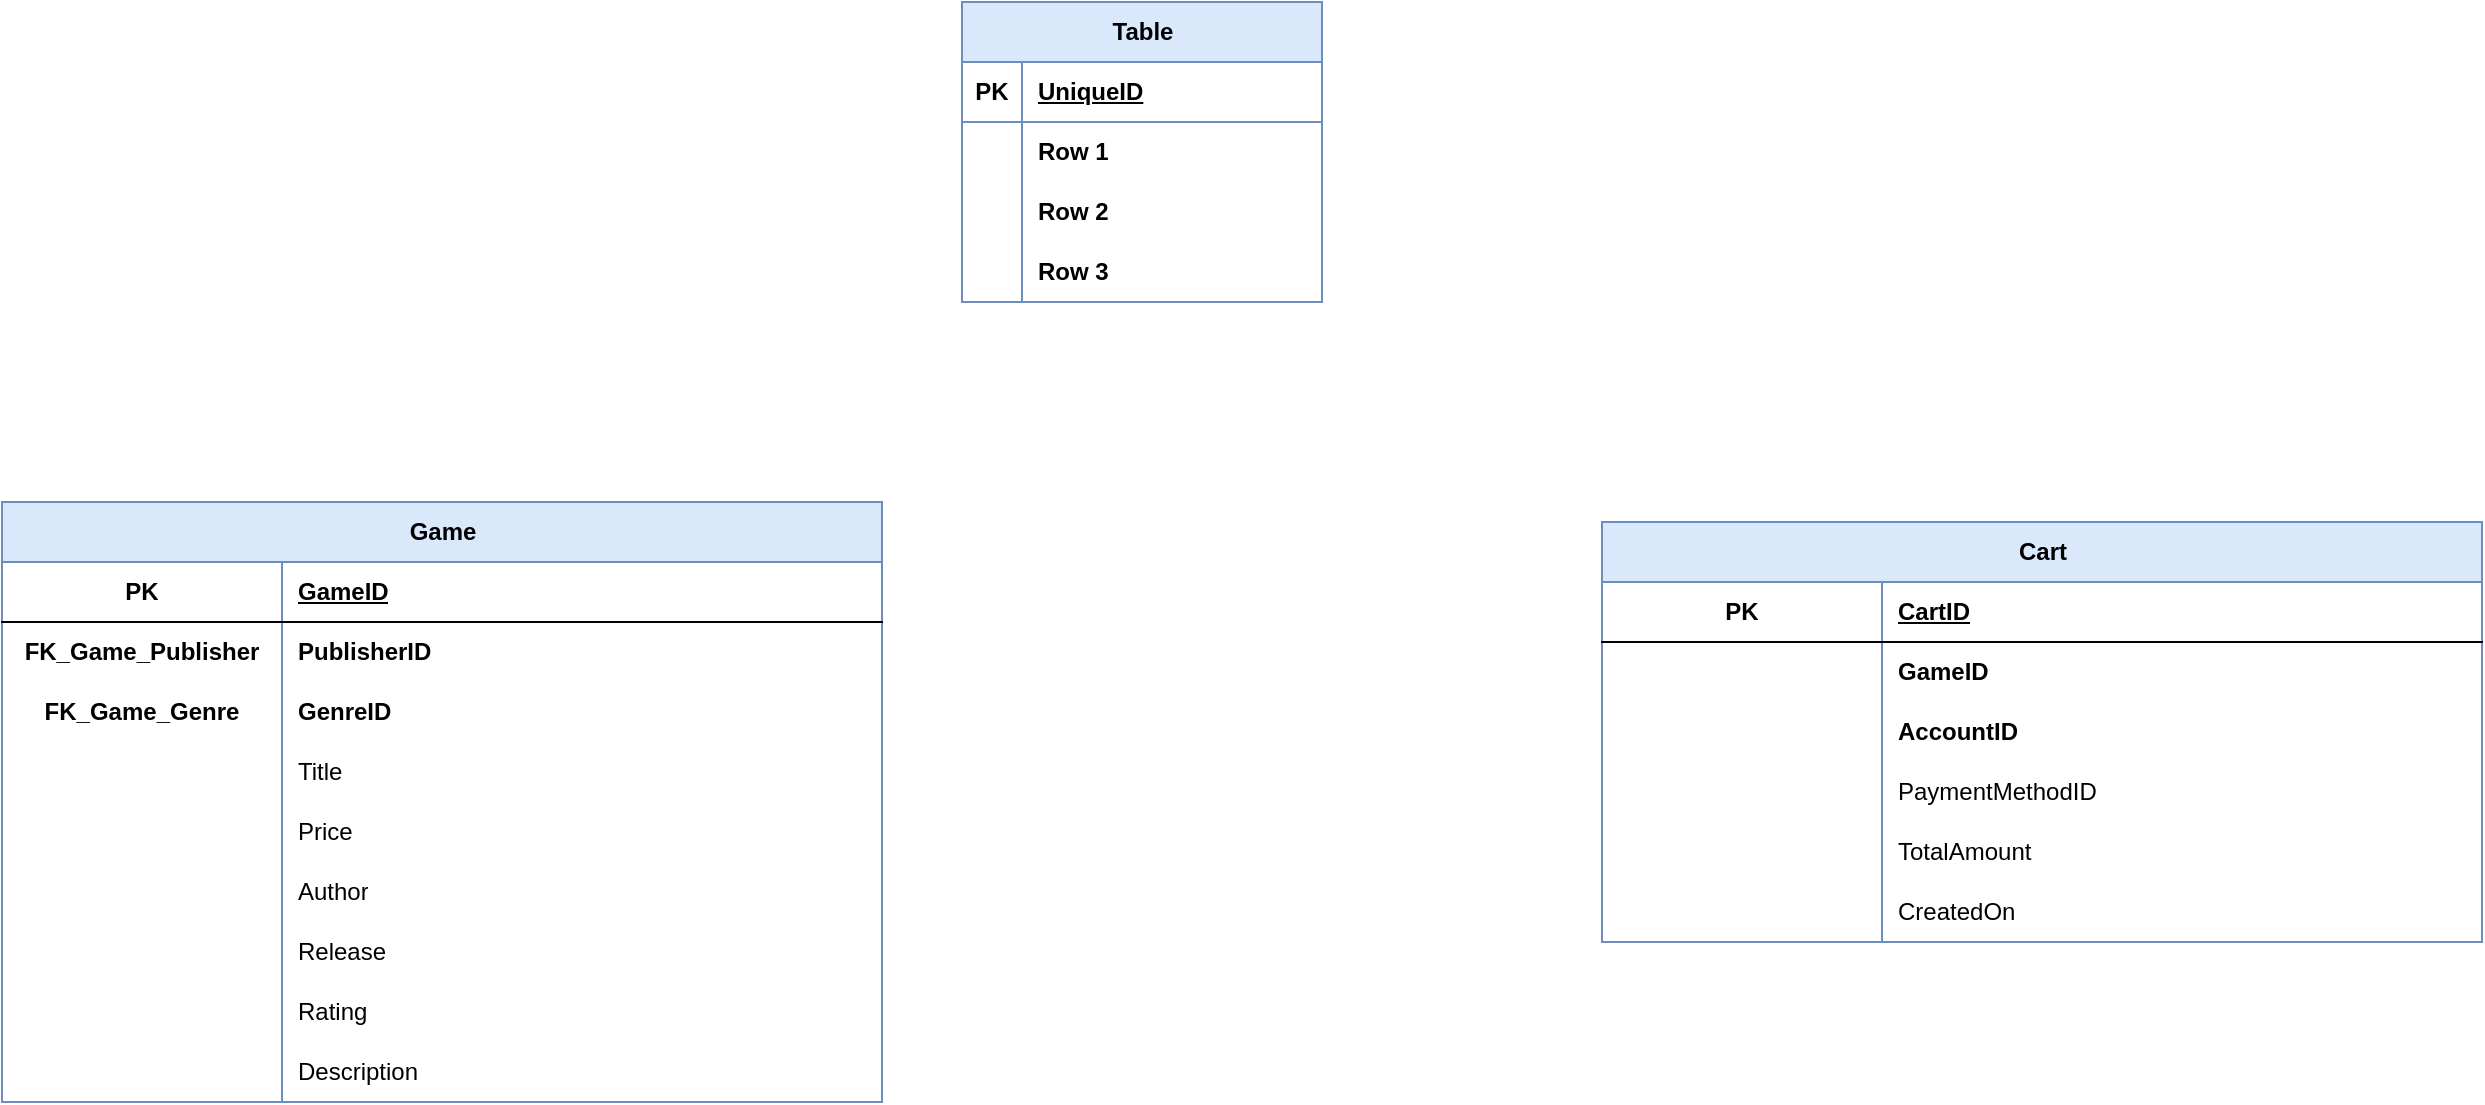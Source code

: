<mxfile version="24.7.8">
  <diagram name="Page-1" id="g3-sS0Uhes2vMbM6VqRu">
    <mxGraphModel dx="819" dy="1288" grid="1" gridSize="10" guides="1" tooltips="1" connect="1" arrows="1" fold="1" page="0" pageScale="1" pageWidth="850" pageHeight="1100" math="0" shadow="0">
      <root>
        <mxCell id="0" />
        <mxCell id="1" parent="0" />
        <mxCell id="YSR5KgTJl9CwZj6ICeMS-41" value="Game" style="shape=table;startSize=30;container=1;collapsible=1;childLayout=tableLayout;fixedRows=1;rowLines=0;fontStyle=1;align=center;resizeLast=1;html=1;fillColor=#dae8fc;strokeColor=#6c8ebf;" vertex="1" parent="1">
          <mxGeometry x="80" y="-360" width="440" height="300" as="geometry" />
        </mxCell>
        <mxCell id="YSR5KgTJl9CwZj6ICeMS-42" value="" style="shape=tableRow;horizontal=0;startSize=0;swimlaneHead=0;swimlaneBody=0;fillColor=none;collapsible=0;dropTarget=0;points=[[0,0.5],[1,0.5]];portConstraint=eastwest;top=0;left=0;right=0;bottom=1;" vertex="1" parent="YSR5KgTJl9CwZj6ICeMS-41">
          <mxGeometry y="30" width="440" height="30" as="geometry" />
        </mxCell>
        <mxCell id="YSR5KgTJl9CwZj6ICeMS-43" value="PK" style="shape=partialRectangle;connectable=0;fillColor=none;top=0;left=0;bottom=0;right=0;fontStyle=1;overflow=hidden;whiteSpace=wrap;html=1;" vertex="1" parent="YSR5KgTJl9CwZj6ICeMS-42">
          <mxGeometry width="140" height="30" as="geometry">
            <mxRectangle width="140" height="30" as="alternateBounds" />
          </mxGeometry>
        </mxCell>
        <mxCell id="YSR5KgTJl9CwZj6ICeMS-44" value="GameID" style="shape=partialRectangle;connectable=0;fillColor=none;top=0;left=0;bottom=0;right=0;align=left;spacingLeft=6;fontStyle=5;overflow=hidden;whiteSpace=wrap;html=1;" vertex="1" parent="YSR5KgTJl9CwZj6ICeMS-42">
          <mxGeometry x="140" width="300" height="30" as="geometry">
            <mxRectangle width="300" height="30" as="alternateBounds" />
          </mxGeometry>
        </mxCell>
        <mxCell id="YSR5KgTJl9CwZj6ICeMS-45" value="" style="shape=tableRow;horizontal=0;startSize=0;swimlaneHead=0;swimlaneBody=0;fillColor=none;collapsible=0;dropTarget=0;points=[[0,0.5],[1,0.5]];portConstraint=eastwest;top=0;left=0;right=0;bottom=0;" vertex="1" parent="YSR5KgTJl9CwZj6ICeMS-41">
          <mxGeometry y="60" width="440" height="30" as="geometry" />
        </mxCell>
        <mxCell id="YSR5KgTJl9CwZj6ICeMS-46" value="FK_Game_Publisher" style="shape=partialRectangle;connectable=0;fillColor=none;top=0;left=0;bottom=0;right=0;editable=1;overflow=hidden;whiteSpace=wrap;html=1;fontStyle=1" vertex="1" parent="YSR5KgTJl9CwZj6ICeMS-45">
          <mxGeometry width="140" height="30" as="geometry">
            <mxRectangle width="140" height="30" as="alternateBounds" />
          </mxGeometry>
        </mxCell>
        <mxCell id="YSR5KgTJl9CwZj6ICeMS-47" value="&lt;b&gt;PublisherID&lt;/b&gt;" style="shape=partialRectangle;connectable=0;fillColor=none;top=0;left=0;bottom=0;right=0;align=left;spacingLeft=6;overflow=hidden;whiteSpace=wrap;html=1;" vertex="1" parent="YSR5KgTJl9CwZj6ICeMS-45">
          <mxGeometry x="140" width="300" height="30" as="geometry">
            <mxRectangle width="300" height="30" as="alternateBounds" />
          </mxGeometry>
        </mxCell>
        <mxCell id="YSR5KgTJl9CwZj6ICeMS-48" value="" style="shape=tableRow;horizontal=0;startSize=0;swimlaneHead=0;swimlaneBody=0;fillColor=none;collapsible=0;dropTarget=0;points=[[0,0.5],[1,0.5]];portConstraint=eastwest;top=0;left=0;right=0;bottom=0;" vertex="1" parent="YSR5KgTJl9CwZj6ICeMS-41">
          <mxGeometry y="90" width="440" height="30" as="geometry" />
        </mxCell>
        <mxCell id="YSR5KgTJl9CwZj6ICeMS-49" value="FK_Game_Genre" style="shape=partialRectangle;connectable=0;fillColor=none;top=0;left=0;bottom=0;right=0;editable=1;overflow=hidden;whiteSpace=wrap;html=1;fontStyle=1" vertex="1" parent="YSR5KgTJl9CwZj6ICeMS-48">
          <mxGeometry width="140" height="30" as="geometry">
            <mxRectangle width="140" height="30" as="alternateBounds" />
          </mxGeometry>
        </mxCell>
        <mxCell id="YSR5KgTJl9CwZj6ICeMS-50" value="&lt;b&gt;GenreID&lt;/b&gt;" style="shape=partialRectangle;connectable=0;fillColor=none;top=0;left=0;bottom=0;right=0;align=left;spacingLeft=6;overflow=hidden;whiteSpace=wrap;html=1;" vertex="1" parent="YSR5KgTJl9CwZj6ICeMS-48">
          <mxGeometry x="140" width="300" height="30" as="geometry">
            <mxRectangle width="300" height="30" as="alternateBounds" />
          </mxGeometry>
        </mxCell>
        <mxCell id="YSR5KgTJl9CwZj6ICeMS-51" value="" style="shape=tableRow;horizontal=0;startSize=0;swimlaneHead=0;swimlaneBody=0;fillColor=none;collapsible=0;dropTarget=0;points=[[0,0.5],[1,0.5]];portConstraint=eastwest;top=0;left=0;right=0;bottom=0;" vertex="1" parent="YSR5KgTJl9CwZj6ICeMS-41">
          <mxGeometry y="120" width="440" height="30" as="geometry" />
        </mxCell>
        <mxCell id="YSR5KgTJl9CwZj6ICeMS-52" value="" style="shape=partialRectangle;connectable=0;fillColor=none;top=0;left=0;bottom=0;right=0;editable=1;overflow=hidden;whiteSpace=wrap;html=1;" vertex="1" parent="YSR5KgTJl9CwZj6ICeMS-51">
          <mxGeometry width="140" height="30" as="geometry">
            <mxRectangle width="140" height="30" as="alternateBounds" />
          </mxGeometry>
        </mxCell>
        <mxCell id="YSR5KgTJl9CwZj6ICeMS-53" value="Title" style="shape=partialRectangle;connectable=0;fillColor=none;top=0;left=0;bottom=0;right=0;align=left;spacingLeft=6;overflow=hidden;whiteSpace=wrap;html=1;" vertex="1" parent="YSR5KgTJl9CwZj6ICeMS-51">
          <mxGeometry x="140" width="300" height="30" as="geometry">
            <mxRectangle width="300" height="30" as="alternateBounds" />
          </mxGeometry>
        </mxCell>
        <mxCell id="YSR5KgTJl9CwZj6ICeMS-63" style="shape=tableRow;horizontal=0;startSize=0;swimlaneHead=0;swimlaneBody=0;fillColor=none;collapsible=0;dropTarget=0;points=[[0,0.5],[1,0.5]];portConstraint=eastwest;top=0;left=0;right=0;bottom=0;" vertex="1" parent="YSR5KgTJl9CwZj6ICeMS-41">
          <mxGeometry y="150" width="440" height="30" as="geometry" />
        </mxCell>
        <mxCell id="YSR5KgTJl9CwZj6ICeMS-64" style="shape=partialRectangle;connectable=0;fillColor=none;top=0;left=0;bottom=0;right=0;editable=1;overflow=hidden;whiteSpace=wrap;html=1;" vertex="1" parent="YSR5KgTJl9CwZj6ICeMS-63">
          <mxGeometry width="140" height="30" as="geometry">
            <mxRectangle width="140" height="30" as="alternateBounds" />
          </mxGeometry>
        </mxCell>
        <mxCell id="YSR5KgTJl9CwZj6ICeMS-65" value="Price" style="shape=partialRectangle;connectable=0;fillColor=none;top=0;left=0;bottom=0;right=0;align=left;spacingLeft=6;overflow=hidden;whiteSpace=wrap;html=1;" vertex="1" parent="YSR5KgTJl9CwZj6ICeMS-63">
          <mxGeometry x="140" width="300" height="30" as="geometry">
            <mxRectangle width="300" height="30" as="alternateBounds" />
          </mxGeometry>
        </mxCell>
        <mxCell id="YSR5KgTJl9CwZj6ICeMS-60" style="shape=tableRow;horizontal=0;startSize=0;swimlaneHead=0;swimlaneBody=0;fillColor=none;collapsible=0;dropTarget=0;points=[[0,0.5],[1,0.5]];portConstraint=eastwest;top=0;left=0;right=0;bottom=0;" vertex="1" parent="YSR5KgTJl9CwZj6ICeMS-41">
          <mxGeometry y="180" width="440" height="30" as="geometry" />
        </mxCell>
        <mxCell id="YSR5KgTJl9CwZj6ICeMS-61" style="shape=partialRectangle;connectable=0;fillColor=none;top=0;left=0;bottom=0;right=0;editable=1;overflow=hidden;whiteSpace=wrap;html=1;" vertex="1" parent="YSR5KgTJl9CwZj6ICeMS-60">
          <mxGeometry width="140" height="30" as="geometry">
            <mxRectangle width="140" height="30" as="alternateBounds" />
          </mxGeometry>
        </mxCell>
        <mxCell id="YSR5KgTJl9CwZj6ICeMS-62" value="Author" style="shape=partialRectangle;connectable=0;fillColor=none;top=0;left=0;bottom=0;right=0;align=left;spacingLeft=6;overflow=hidden;whiteSpace=wrap;html=1;" vertex="1" parent="YSR5KgTJl9CwZj6ICeMS-60">
          <mxGeometry x="140" width="300" height="30" as="geometry">
            <mxRectangle width="300" height="30" as="alternateBounds" />
          </mxGeometry>
        </mxCell>
        <mxCell id="YSR5KgTJl9CwZj6ICeMS-57" style="shape=tableRow;horizontal=0;startSize=0;swimlaneHead=0;swimlaneBody=0;fillColor=none;collapsible=0;dropTarget=0;points=[[0,0.5],[1,0.5]];portConstraint=eastwest;top=0;left=0;right=0;bottom=0;" vertex="1" parent="YSR5KgTJl9CwZj6ICeMS-41">
          <mxGeometry y="210" width="440" height="30" as="geometry" />
        </mxCell>
        <mxCell id="YSR5KgTJl9CwZj6ICeMS-58" style="shape=partialRectangle;connectable=0;fillColor=none;top=0;left=0;bottom=0;right=0;editable=1;overflow=hidden;whiteSpace=wrap;html=1;" vertex="1" parent="YSR5KgTJl9CwZj6ICeMS-57">
          <mxGeometry width="140" height="30" as="geometry">
            <mxRectangle width="140" height="30" as="alternateBounds" />
          </mxGeometry>
        </mxCell>
        <mxCell id="YSR5KgTJl9CwZj6ICeMS-59" value="Release" style="shape=partialRectangle;connectable=0;fillColor=none;top=0;left=0;bottom=0;right=0;align=left;spacingLeft=6;overflow=hidden;whiteSpace=wrap;html=1;" vertex="1" parent="YSR5KgTJl9CwZj6ICeMS-57">
          <mxGeometry x="140" width="300" height="30" as="geometry">
            <mxRectangle width="300" height="30" as="alternateBounds" />
          </mxGeometry>
        </mxCell>
        <mxCell id="YSR5KgTJl9CwZj6ICeMS-54" style="shape=tableRow;horizontal=0;startSize=0;swimlaneHead=0;swimlaneBody=0;fillColor=none;collapsible=0;dropTarget=0;points=[[0,0.5],[1,0.5]];portConstraint=eastwest;top=0;left=0;right=0;bottom=0;" vertex="1" parent="YSR5KgTJl9CwZj6ICeMS-41">
          <mxGeometry y="240" width="440" height="30" as="geometry" />
        </mxCell>
        <mxCell id="YSR5KgTJl9CwZj6ICeMS-55" style="shape=partialRectangle;connectable=0;fillColor=none;top=0;left=0;bottom=0;right=0;editable=1;overflow=hidden;whiteSpace=wrap;html=1;" vertex="1" parent="YSR5KgTJl9CwZj6ICeMS-54">
          <mxGeometry width="140" height="30" as="geometry">
            <mxRectangle width="140" height="30" as="alternateBounds" />
          </mxGeometry>
        </mxCell>
        <mxCell id="YSR5KgTJl9CwZj6ICeMS-56" value="Rating" style="shape=partialRectangle;connectable=0;fillColor=none;top=0;left=0;bottom=0;right=0;align=left;spacingLeft=6;overflow=hidden;whiteSpace=wrap;html=1;" vertex="1" parent="YSR5KgTJl9CwZj6ICeMS-54">
          <mxGeometry x="140" width="300" height="30" as="geometry">
            <mxRectangle width="300" height="30" as="alternateBounds" />
          </mxGeometry>
        </mxCell>
        <mxCell id="YSR5KgTJl9CwZj6ICeMS-75" style="shape=tableRow;horizontal=0;startSize=0;swimlaneHead=0;swimlaneBody=0;fillColor=none;collapsible=0;dropTarget=0;points=[[0,0.5],[1,0.5]];portConstraint=eastwest;top=0;left=0;right=0;bottom=0;" vertex="1" parent="YSR5KgTJl9CwZj6ICeMS-41">
          <mxGeometry y="270" width="440" height="30" as="geometry" />
        </mxCell>
        <mxCell id="YSR5KgTJl9CwZj6ICeMS-76" style="shape=partialRectangle;connectable=0;fillColor=none;top=0;left=0;bottom=0;right=0;editable=1;overflow=hidden;whiteSpace=wrap;html=1;" vertex="1" parent="YSR5KgTJl9CwZj6ICeMS-75">
          <mxGeometry width="140" height="30" as="geometry">
            <mxRectangle width="140" height="30" as="alternateBounds" />
          </mxGeometry>
        </mxCell>
        <mxCell id="YSR5KgTJl9CwZj6ICeMS-77" value="Description" style="shape=partialRectangle;connectable=0;fillColor=none;top=0;left=0;bottom=0;right=0;align=left;spacingLeft=6;overflow=hidden;whiteSpace=wrap;html=1;" vertex="1" parent="YSR5KgTJl9CwZj6ICeMS-75">
          <mxGeometry x="140" width="300" height="30" as="geometry">
            <mxRectangle width="300" height="30" as="alternateBounds" />
          </mxGeometry>
        </mxCell>
        <mxCell id="YSR5KgTJl9CwZj6ICeMS-78" value="Cart" style="shape=table;startSize=30;container=1;collapsible=1;childLayout=tableLayout;fixedRows=1;rowLines=0;fontStyle=1;align=center;resizeLast=1;html=1;fillColor=#dae8fc;strokeColor=#6c8ebf;" vertex="1" parent="1">
          <mxGeometry x="880" y="-350" width="440" height="210" as="geometry" />
        </mxCell>
        <mxCell id="YSR5KgTJl9CwZj6ICeMS-79" value="" style="shape=tableRow;horizontal=0;startSize=0;swimlaneHead=0;swimlaneBody=0;fillColor=none;collapsible=0;dropTarget=0;points=[[0,0.5],[1,0.5]];portConstraint=eastwest;top=0;left=0;right=0;bottom=1;" vertex="1" parent="YSR5KgTJl9CwZj6ICeMS-78">
          <mxGeometry y="30" width="440" height="30" as="geometry" />
        </mxCell>
        <mxCell id="YSR5KgTJl9CwZj6ICeMS-80" value="PK" style="shape=partialRectangle;connectable=0;fillColor=none;top=0;left=0;bottom=0;right=0;fontStyle=1;overflow=hidden;whiteSpace=wrap;html=1;" vertex="1" parent="YSR5KgTJl9CwZj6ICeMS-79">
          <mxGeometry width="140" height="30" as="geometry">
            <mxRectangle width="140" height="30" as="alternateBounds" />
          </mxGeometry>
        </mxCell>
        <mxCell id="YSR5KgTJl9CwZj6ICeMS-81" value="CartID" style="shape=partialRectangle;connectable=0;fillColor=none;top=0;left=0;bottom=0;right=0;align=left;spacingLeft=6;fontStyle=5;overflow=hidden;whiteSpace=wrap;html=1;" vertex="1" parent="YSR5KgTJl9CwZj6ICeMS-79">
          <mxGeometry x="140" width="300" height="30" as="geometry">
            <mxRectangle width="300" height="30" as="alternateBounds" />
          </mxGeometry>
        </mxCell>
        <mxCell id="YSR5KgTJl9CwZj6ICeMS-82" value="" style="shape=tableRow;horizontal=0;startSize=0;swimlaneHead=0;swimlaneBody=0;fillColor=none;collapsible=0;dropTarget=0;points=[[0,0.5],[1,0.5]];portConstraint=eastwest;top=0;left=0;right=0;bottom=0;" vertex="1" parent="YSR5KgTJl9CwZj6ICeMS-78">
          <mxGeometry y="60" width="440" height="30" as="geometry" />
        </mxCell>
        <mxCell id="YSR5KgTJl9CwZj6ICeMS-83" value="" style="shape=partialRectangle;connectable=0;fillColor=none;top=0;left=0;bottom=0;right=0;editable=1;overflow=hidden;whiteSpace=wrap;html=1;fontStyle=1" vertex="1" parent="YSR5KgTJl9CwZj6ICeMS-82">
          <mxGeometry width="140" height="30" as="geometry">
            <mxRectangle width="140" height="30" as="alternateBounds" />
          </mxGeometry>
        </mxCell>
        <mxCell id="YSR5KgTJl9CwZj6ICeMS-84" value="&lt;b&gt;GameID&lt;/b&gt;" style="shape=partialRectangle;connectable=0;fillColor=none;top=0;left=0;bottom=0;right=0;align=left;spacingLeft=6;overflow=hidden;whiteSpace=wrap;html=1;" vertex="1" parent="YSR5KgTJl9CwZj6ICeMS-82">
          <mxGeometry x="140" width="300" height="30" as="geometry">
            <mxRectangle width="300" height="30" as="alternateBounds" />
          </mxGeometry>
        </mxCell>
        <mxCell id="YSR5KgTJl9CwZj6ICeMS-85" value="" style="shape=tableRow;horizontal=0;startSize=0;swimlaneHead=0;swimlaneBody=0;fillColor=none;collapsible=0;dropTarget=0;points=[[0,0.5],[1,0.5]];portConstraint=eastwest;top=0;left=0;right=0;bottom=0;" vertex="1" parent="YSR5KgTJl9CwZj6ICeMS-78">
          <mxGeometry y="90" width="440" height="30" as="geometry" />
        </mxCell>
        <mxCell id="YSR5KgTJl9CwZj6ICeMS-86" value="" style="shape=partialRectangle;connectable=0;fillColor=none;top=0;left=0;bottom=0;right=0;editable=1;overflow=hidden;whiteSpace=wrap;html=1;fontStyle=1" vertex="1" parent="YSR5KgTJl9CwZj6ICeMS-85">
          <mxGeometry width="140" height="30" as="geometry">
            <mxRectangle width="140" height="30" as="alternateBounds" />
          </mxGeometry>
        </mxCell>
        <mxCell id="YSR5KgTJl9CwZj6ICeMS-87" value="&lt;b&gt;AccountID&lt;/b&gt;" style="shape=partialRectangle;connectable=0;fillColor=none;top=0;left=0;bottom=0;right=0;align=left;spacingLeft=6;overflow=hidden;whiteSpace=wrap;html=1;" vertex="1" parent="YSR5KgTJl9CwZj6ICeMS-85">
          <mxGeometry x="140" width="300" height="30" as="geometry">
            <mxRectangle width="300" height="30" as="alternateBounds" />
          </mxGeometry>
        </mxCell>
        <mxCell id="YSR5KgTJl9CwZj6ICeMS-88" value="" style="shape=tableRow;horizontal=0;startSize=0;swimlaneHead=0;swimlaneBody=0;fillColor=none;collapsible=0;dropTarget=0;points=[[0,0.5],[1,0.5]];portConstraint=eastwest;top=0;left=0;right=0;bottom=0;" vertex="1" parent="YSR5KgTJl9CwZj6ICeMS-78">
          <mxGeometry y="120" width="440" height="30" as="geometry" />
        </mxCell>
        <mxCell id="YSR5KgTJl9CwZj6ICeMS-89" value="" style="shape=partialRectangle;connectable=0;fillColor=none;top=0;left=0;bottom=0;right=0;editable=1;overflow=hidden;whiteSpace=wrap;html=1;" vertex="1" parent="YSR5KgTJl9CwZj6ICeMS-88">
          <mxGeometry width="140" height="30" as="geometry">
            <mxRectangle width="140" height="30" as="alternateBounds" />
          </mxGeometry>
        </mxCell>
        <mxCell id="YSR5KgTJl9CwZj6ICeMS-90" value="PaymentMethodID" style="shape=partialRectangle;connectable=0;fillColor=none;top=0;left=0;bottom=0;right=0;align=left;spacingLeft=6;overflow=hidden;whiteSpace=wrap;html=1;" vertex="1" parent="YSR5KgTJl9CwZj6ICeMS-88">
          <mxGeometry x="140" width="300" height="30" as="geometry">
            <mxRectangle width="300" height="30" as="alternateBounds" />
          </mxGeometry>
        </mxCell>
        <mxCell id="YSR5KgTJl9CwZj6ICeMS-91" style="shape=tableRow;horizontal=0;startSize=0;swimlaneHead=0;swimlaneBody=0;fillColor=none;collapsible=0;dropTarget=0;points=[[0,0.5],[1,0.5]];portConstraint=eastwest;top=0;left=0;right=0;bottom=0;" vertex="1" parent="YSR5KgTJl9CwZj6ICeMS-78">
          <mxGeometry y="150" width="440" height="30" as="geometry" />
        </mxCell>
        <mxCell id="YSR5KgTJl9CwZj6ICeMS-92" style="shape=partialRectangle;connectable=0;fillColor=none;top=0;left=0;bottom=0;right=0;editable=1;overflow=hidden;whiteSpace=wrap;html=1;" vertex="1" parent="YSR5KgTJl9CwZj6ICeMS-91">
          <mxGeometry width="140" height="30" as="geometry">
            <mxRectangle width="140" height="30" as="alternateBounds" />
          </mxGeometry>
        </mxCell>
        <mxCell id="YSR5KgTJl9CwZj6ICeMS-93" value="TotalAmount" style="shape=partialRectangle;connectable=0;fillColor=none;top=0;left=0;bottom=0;right=0;align=left;spacingLeft=6;overflow=hidden;whiteSpace=wrap;html=1;" vertex="1" parent="YSR5KgTJl9CwZj6ICeMS-91">
          <mxGeometry x="140" width="300" height="30" as="geometry">
            <mxRectangle width="300" height="30" as="alternateBounds" />
          </mxGeometry>
        </mxCell>
        <mxCell id="YSR5KgTJl9CwZj6ICeMS-94" style="shape=tableRow;horizontal=0;startSize=0;swimlaneHead=0;swimlaneBody=0;fillColor=none;collapsible=0;dropTarget=0;points=[[0,0.5],[1,0.5]];portConstraint=eastwest;top=0;left=0;right=0;bottom=0;" vertex="1" parent="YSR5KgTJl9CwZj6ICeMS-78">
          <mxGeometry y="180" width="440" height="30" as="geometry" />
        </mxCell>
        <mxCell id="YSR5KgTJl9CwZj6ICeMS-95" style="shape=partialRectangle;connectable=0;fillColor=none;top=0;left=0;bottom=0;right=0;editable=1;overflow=hidden;whiteSpace=wrap;html=1;" vertex="1" parent="YSR5KgTJl9CwZj6ICeMS-94">
          <mxGeometry width="140" height="30" as="geometry">
            <mxRectangle width="140" height="30" as="alternateBounds" />
          </mxGeometry>
        </mxCell>
        <mxCell id="YSR5KgTJl9CwZj6ICeMS-96" value="CreatedOn" style="shape=partialRectangle;connectable=0;fillColor=none;top=0;left=0;bottom=0;right=0;align=left;spacingLeft=6;overflow=hidden;whiteSpace=wrap;html=1;" vertex="1" parent="YSR5KgTJl9CwZj6ICeMS-94">
          <mxGeometry x="140" width="300" height="30" as="geometry">
            <mxRectangle width="300" height="30" as="alternateBounds" />
          </mxGeometry>
        </mxCell>
        <mxCell id="YSR5KgTJl9CwZj6ICeMS-106" value="Table" style="shape=table;startSize=30;container=1;collapsible=1;childLayout=tableLayout;fixedRows=1;rowLines=0;fontStyle=1;align=center;resizeLast=1;html=1;strokeColor=#6c8ebf;verticalAlign=middle;fontFamily=Helvetica;fontSize=12;fontColor=default;fillColor=#dae8fc;" vertex="1" parent="1">
          <mxGeometry x="560" y="-610" width="180" height="150" as="geometry" />
        </mxCell>
        <mxCell id="YSR5KgTJl9CwZj6ICeMS-107" value="" style="shape=tableRow;horizontal=0;startSize=0;swimlaneHead=0;swimlaneBody=0;fillColor=none;collapsible=0;dropTarget=0;points=[[0,0.5],[1,0.5]];portConstraint=eastwest;top=0;left=0;right=0;bottom=1;strokeColor=#6c8ebf;align=center;verticalAlign=middle;fontFamily=Helvetica;fontSize=12;fontColor=default;fontStyle=1;" vertex="1" parent="YSR5KgTJl9CwZj6ICeMS-106">
          <mxGeometry y="30" width="180" height="30" as="geometry" />
        </mxCell>
        <mxCell id="YSR5KgTJl9CwZj6ICeMS-108" value="PK" style="shape=partialRectangle;connectable=0;fillColor=none;top=0;left=0;bottom=0;right=0;fontStyle=1;overflow=hidden;whiteSpace=wrap;html=1;strokeColor=#6c8ebf;align=center;verticalAlign=middle;fontFamily=Helvetica;fontSize=12;fontColor=default;" vertex="1" parent="YSR5KgTJl9CwZj6ICeMS-107">
          <mxGeometry width="30" height="30" as="geometry">
            <mxRectangle width="30" height="30" as="alternateBounds" />
          </mxGeometry>
        </mxCell>
        <mxCell id="YSR5KgTJl9CwZj6ICeMS-109" value="UniqueID" style="shape=partialRectangle;connectable=0;fillColor=none;top=0;left=0;bottom=0;right=0;align=left;spacingLeft=6;fontStyle=5;overflow=hidden;whiteSpace=wrap;html=1;strokeColor=#6c8ebf;verticalAlign=middle;fontFamily=Helvetica;fontSize=12;fontColor=default;" vertex="1" parent="YSR5KgTJl9CwZj6ICeMS-107">
          <mxGeometry x="30" width="150" height="30" as="geometry">
            <mxRectangle width="150" height="30" as="alternateBounds" />
          </mxGeometry>
        </mxCell>
        <mxCell id="YSR5KgTJl9CwZj6ICeMS-110" value="" style="shape=tableRow;horizontal=0;startSize=0;swimlaneHead=0;swimlaneBody=0;fillColor=none;collapsible=0;dropTarget=0;points=[[0,0.5],[1,0.5]];portConstraint=eastwest;top=0;left=0;right=0;bottom=0;strokeColor=#6c8ebf;align=center;verticalAlign=middle;fontFamily=Helvetica;fontSize=12;fontColor=default;fontStyle=1;" vertex="1" parent="YSR5KgTJl9CwZj6ICeMS-106">
          <mxGeometry y="60" width="180" height="30" as="geometry" />
        </mxCell>
        <mxCell id="YSR5KgTJl9CwZj6ICeMS-111" value="" style="shape=partialRectangle;connectable=0;fillColor=none;top=0;left=0;bottom=0;right=0;editable=1;overflow=hidden;whiteSpace=wrap;html=1;strokeColor=#6c8ebf;align=center;verticalAlign=middle;fontFamily=Helvetica;fontSize=12;fontColor=default;fontStyle=1;" vertex="1" parent="YSR5KgTJl9CwZj6ICeMS-110">
          <mxGeometry width="30" height="30" as="geometry">
            <mxRectangle width="30" height="30" as="alternateBounds" />
          </mxGeometry>
        </mxCell>
        <mxCell id="YSR5KgTJl9CwZj6ICeMS-112" value="Row 1" style="shape=partialRectangle;connectable=0;fillColor=none;top=0;left=0;bottom=0;right=0;align=left;spacingLeft=6;overflow=hidden;whiteSpace=wrap;html=1;strokeColor=#6c8ebf;verticalAlign=middle;fontFamily=Helvetica;fontSize=12;fontColor=default;fontStyle=1;" vertex="1" parent="YSR5KgTJl9CwZj6ICeMS-110">
          <mxGeometry x="30" width="150" height="30" as="geometry">
            <mxRectangle width="150" height="30" as="alternateBounds" />
          </mxGeometry>
        </mxCell>
        <mxCell id="YSR5KgTJl9CwZj6ICeMS-113" value="" style="shape=tableRow;horizontal=0;startSize=0;swimlaneHead=0;swimlaneBody=0;fillColor=none;collapsible=0;dropTarget=0;points=[[0,0.5],[1,0.5]];portConstraint=eastwest;top=0;left=0;right=0;bottom=0;strokeColor=#6c8ebf;align=center;verticalAlign=middle;fontFamily=Helvetica;fontSize=12;fontColor=default;fontStyle=1;" vertex="1" parent="YSR5KgTJl9CwZj6ICeMS-106">
          <mxGeometry y="90" width="180" height="30" as="geometry" />
        </mxCell>
        <mxCell id="YSR5KgTJl9CwZj6ICeMS-114" value="" style="shape=partialRectangle;connectable=0;fillColor=none;top=0;left=0;bottom=0;right=0;editable=1;overflow=hidden;whiteSpace=wrap;html=1;strokeColor=#6c8ebf;align=center;verticalAlign=middle;fontFamily=Helvetica;fontSize=12;fontColor=default;fontStyle=1;" vertex="1" parent="YSR5KgTJl9CwZj6ICeMS-113">
          <mxGeometry width="30" height="30" as="geometry">
            <mxRectangle width="30" height="30" as="alternateBounds" />
          </mxGeometry>
        </mxCell>
        <mxCell id="YSR5KgTJl9CwZj6ICeMS-115" value="Row 2" style="shape=partialRectangle;connectable=0;fillColor=none;top=0;left=0;bottom=0;right=0;align=left;spacingLeft=6;overflow=hidden;whiteSpace=wrap;html=1;strokeColor=#6c8ebf;verticalAlign=middle;fontFamily=Helvetica;fontSize=12;fontColor=default;fontStyle=1;" vertex="1" parent="YSR5KgTJl9CwZj6ICeMS-113">
          <mxGeometry x="30" width="150" height="30" as="geometry">
            <mxRectangle width="150" height="30" as="alternateBounds" />
          </mxGeometry>
        </mxCell>
        <mxCell id="YSR5KgTJl9CwZj6ICeMS-116" value="" style="shape=tableRow;horizontal=0;startSize=0;swimlaneHead=0;swimlaneBody=0;fillColor=none;collapsible=0;dropTarget=0;points=[[0,0.5],[1,0.5]];portConstraint=eastwest;top=0;left=0;right=0;bottom=0;strokeColor=#6c8ebf;align=center;verticalAlign=middle;fontFamily=Helvetica;fontSize=12;fontColor=default;fontStyle=1;" vertex="1" parent="YSR5KgTJl9CwZj6ICeMS-106">
          <mxGeometry y="120" width="180" height="30" as="geometry" />
        </mxCell>
        <mxCell id="YSR5KgTJl9CwZj6ICeMS-117" value="" style="shape=partialRectangle;connectable=0;fillColor=none;top=0;left=0;bottom=0;right=0;editable=1;overflow=hidden;whiteSpace=wrap;html=1;strokeColor=#6c8ebf;align=center;verticalAlign=middle;fontFamily=Helvetica;fontSize=12;fontColor=default;fontStyle=1;" vertex="1" parent="YSR5KgTJl9CwZj6ICeMS-116">
          <mxGeometry width="30" height="30" as="geometry">
            <mxRectangle width="30" height="30" as="alternateBounds" />
          </mxGeometry>
        </mxCell>
        <mxCell id="YSR5KgTJl9CwZj6ICeMS-118" value="Row 3" style="shape=partialRectangle;connectable=0;fillColor=none;top=0;left=0;bottom=0;right=0;align=left;spacingLeft=6;overflow=hidden;whiteSpace=wrap;html=1;strokeColor=#6c8ebf;verticalAlign=middle;fontFamily=Helvetica;fontSize=12;fontColor=default;fontStyle=1;" vertex="1" parent="YSR5KgTJl9CwZj6ICeMS-116">
          <mxGeometry x="30" width="150" height="30" as="geometry">
            <mxRectangle width="150" height="30" as="alternateBounds" />
          </mxGeometry>
        </mxCell>
      </root>
    </mxGraphModel>
  </diagram>
</mxfile>
